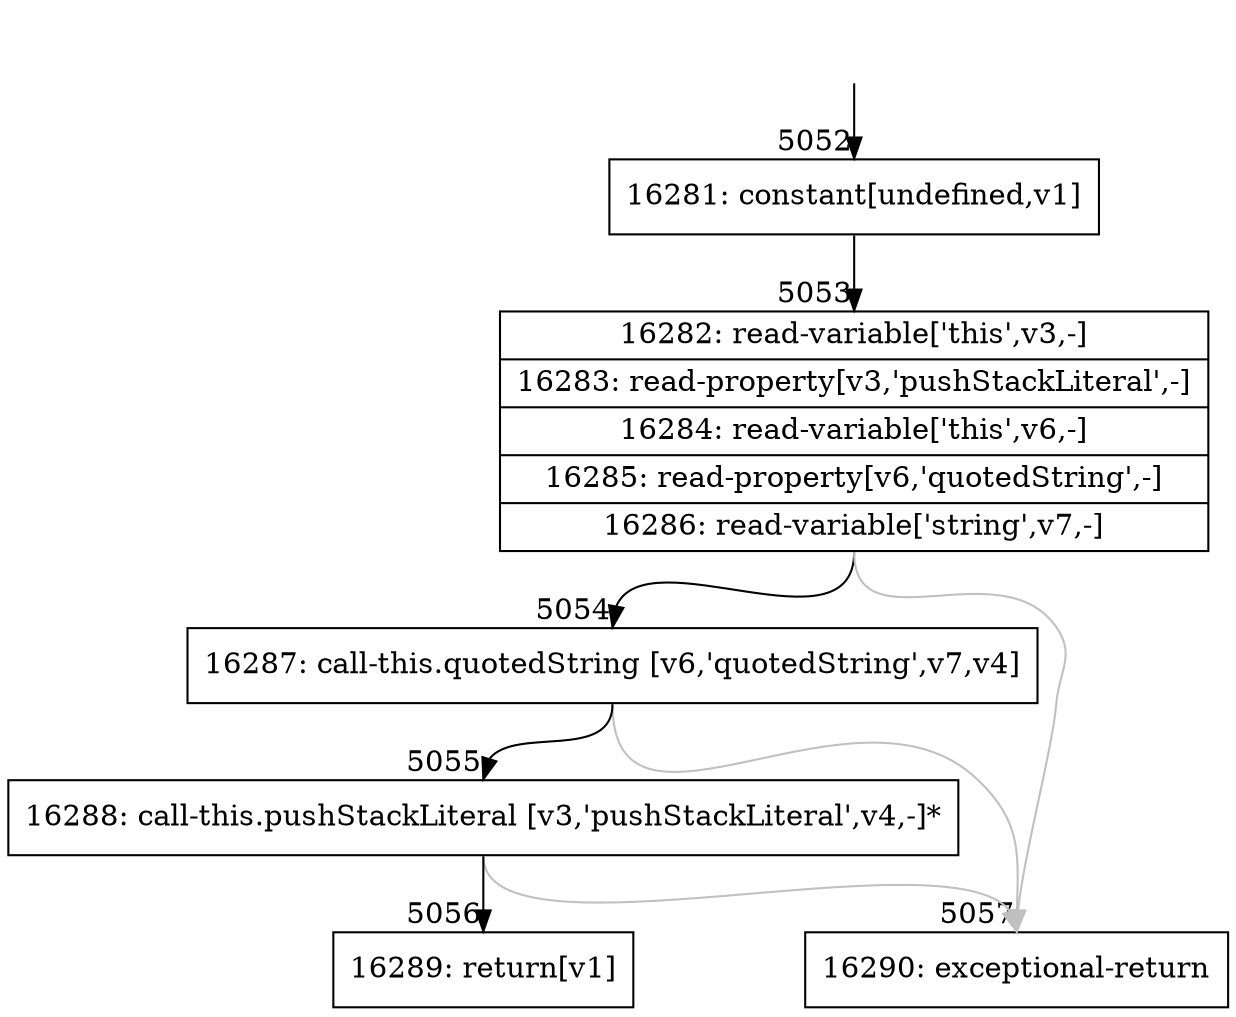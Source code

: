 digraph {
rankdir="TD"
BB_entry234[shape=none,label=""];
BB_entry234 -> BB5052 [tailport=s, headport=n, headlabel="    5052"]
BB5052 [shape=record label="{16281: constant[undefined,v1]}" ] 
BB5052 -> BB5053 [tailport=s, headport=n, headlabel="      5053"]
BB5053 [shape=record label="{16282: read-variable['this',v3,-]|16283: read-property[v3,'pushStackLiteral',-]|16284: read-variable['this',v6,-]|16285: read-property[v6,'quotedString',-]|16286: read-variable['string',v7,-]}" ] 
BB5053 -> BB5054 [tailport=s, headport=n, headlabel="      5054"]
BB5053 -> BB5057 [tailport=s, headport=n, color=gray, headlabel="      5057"]
BB5054 [shape=record label="{16287: call-this.quotedString [v6,'quotedString',v7,v4]}" ] 
BB5054 -> BB5055 [tailport=s, headport=n, headlabel="      5055"]
BB5054 -> BB5057 [tailport=s, headport=n, color=gray]
BB5055 [shape=record label="{16288: call-this.pushStackLiteral [v3,'pushStackLiteral',v4,-]*}" ] 
BB5055 -> BB5056 [tailport=s, headport=n, headlabel="      5056"]
BB5055 -> BB5057 [tailport=s, headport=n, color=gray]
BB5056 [shape=record label="{16289: return[v1]}" ] 
BB5057 [shape=record label="{16290: exceptional-return}" ] 
//#$~ 3149
}
